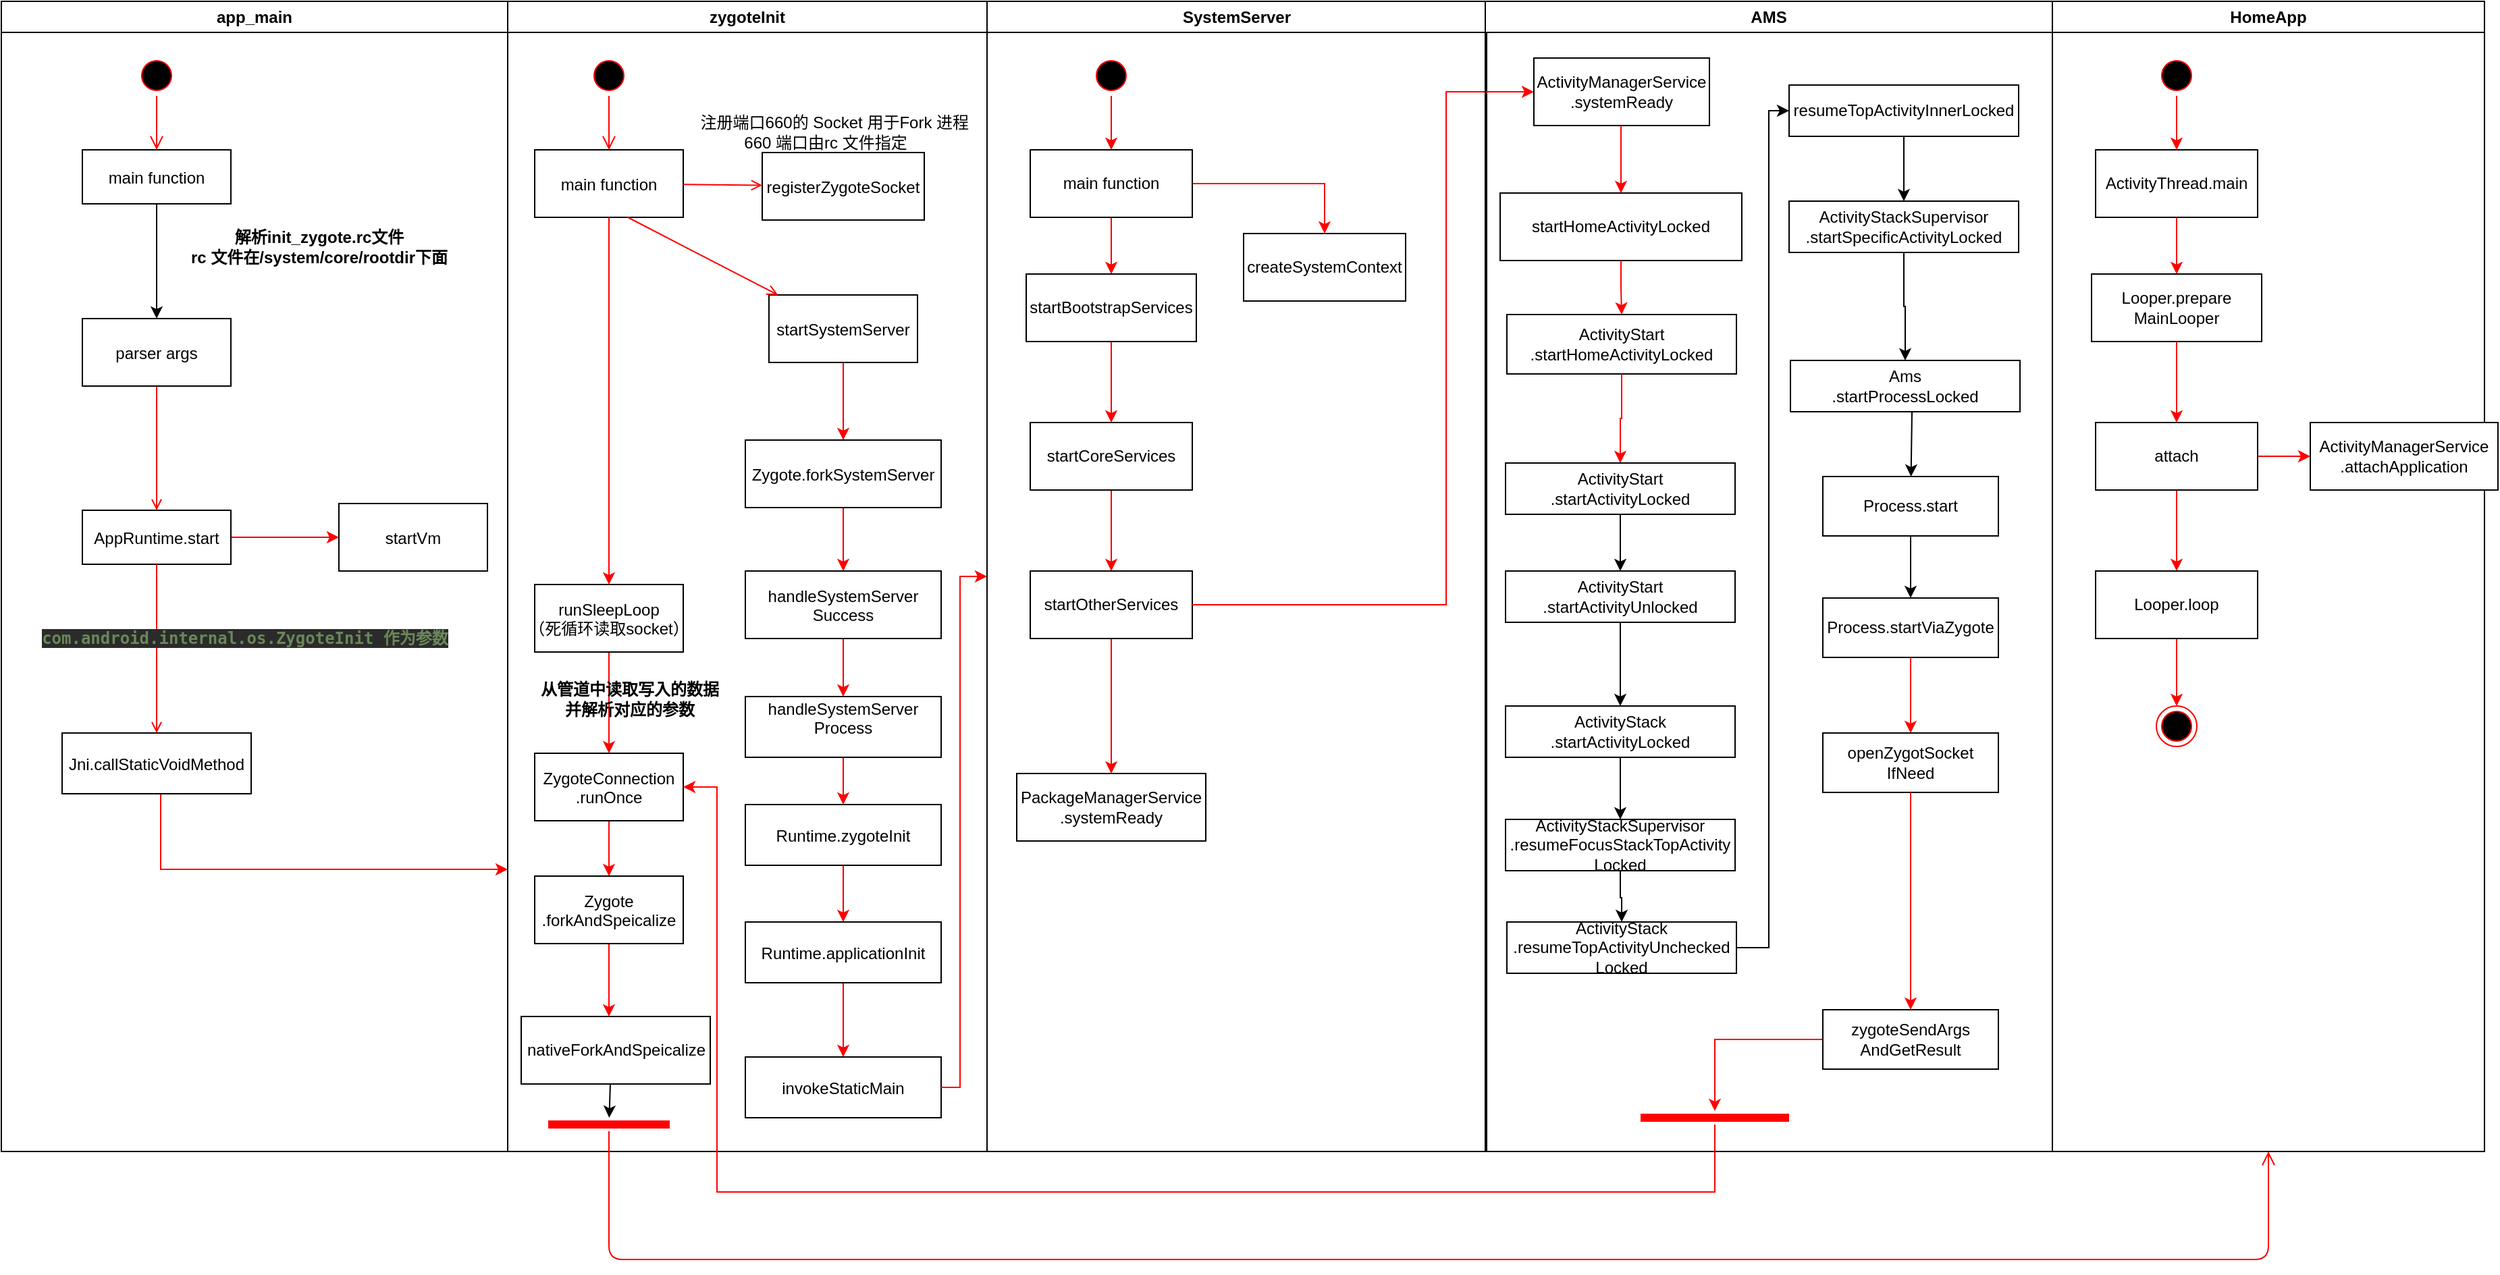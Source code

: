 <mxfile version="13.6.2" type="device"><diagram name="Page-1" id="e7e014a7-5840-1c2e-5031-d8a46d1fe8dd"><mxGraphModel dx="1382" dy="840" grid="1" gridSize="10" guides="1" tooltips="1" connect="1" arrows="1" fold="1" page="1" pageScale="1" pageWidth="1169" pageHeight="826" background="#ffffff" math="0" shadow="0"><root><mxCell id="0"/><mxCell id="1" parent="0"/><mxCell id="2" value="app_main" style="swimlane;whiteSpace=wrap" parent="1" vertex="1"><mxGeometry x="70" y="128" width="375" height="852" as="geometry"/></mxCell><mxCell id="5" value="" style="ellipse;shape=startState;fillColor=#000000;strokeColor=#ff0000;" parent="2" vertex="1"><mxGeometry x="100" y="40" width="30" height="30" as="geometry"/></mxCell><mxCell id="6" value="" style="edgeStyle=elbowEdgeStyle;elbow=horizontal;verticalAlign=bottom;endArrow=open;endSize=8;strokeColor=#FF0000;endFill=1;rounded=0" parent="2" source="5" target="7" edge="1"><mxGeometry x="100" y="40" as="geometry"><mxPoint x="115" y="110" as="targetPoint"/></mxGeometry></mxCell><mxCell id="hFxWJOIXiNCmopGFCP6V-69" value="" style="edgeStyle=orthogonalEdgeStyle;rounded=0;orthogonalLoop=1;jettySize=auto;html=1;strokeColor=#FF0000;" parent="2" source="8" target="hFxWJOIXiNCmopGFCP6V-68" edge="1"><mxGeometry relative="1" as="geometry"/></mxCell><mxCell id="7" value="main function" style="" parent="2" vertex="1"><mxGeometry x="60" y="110" width="110" height="40" as="geometry"/></mxCell><mxCell id="hFxWJOIXiNCmopGFCP6V-68" value="startVm" style="" parent="2" vertex="1"><mxGeometry x="250" y="372" width="110" height="50" as="geometry"/></mxCell><mxCell id="8" value="AppRuntime.start" style="" parent="2" vertex="1"><mxGeometry x="60" y="377" width="110" height="40" as="geometry"/></mxCell><mxCell id="9" value="" style="endArrow=open;strokeColor=#FF0000;endFill=1;rounded=0;exitX=0.5;exitY=1;exitDx=0;exitDy=0;" parent="2" source="roBABXU6Sl_SoBBlnBo4-43" target="8" edge="1"><mxGeometry relative="1" as="geometry"/></mxCell><mxCell id="hFxWJOIXiNCmopGFCP6V-76" value="" style="edgeStyle=orthogonalEdgeStyle;rounded=0;orthogonalLoop=1;jettySize=auto;html=1;strokeColor=#FF0000;entryX=1;entryY=0.5;entryDx=0;entryDy=0;" parent="2" source="10" edge="1"><mxGeometry relative="1" as="geometry"><mxPoint x="375" y="643" as="targetPoint"/><Array as="points"><mxPoint x="118" y="643"/></Array></mxGeometry></mxCell><mxCell id="10" value="Jni.callStaticVoidMethod" style="" parent="2" vertex="1"><mxGeometry x="45" y="542" width="140" height="45" as="geometry"/></mxCell><mxCell id="11" value="" style="endArrow=open;strokeColor=#FF0000;endFill=1;rounded=0" parent="2" source="8" target="10" edge="1"><mxGeometry relative="1" as="geometry"/></mxCell><mxCell id="roBABXU6Sl_SoBBlnBo4-42" value="&lt;b&gt;&lt;span style=&quot;color: rgb(106 , 135 , 89) ; background-color: rgb(43 , 43 , 43) ; font-family: &amp;#34;dejavu sans mono&amp;#34; ; font-size: 9pt&quot;&gt;com.android.internal.os.ZygoteInit 作为参数&lt;/span&gt;&lt;/b&gt;" style="text;html=1;align=center;verticalAlign=middle;resizable=0;points=[];autosize=1;" vertex="1" parent="2"><mxGeometry x="20" y="462" width="320" height="20" as="geometry"/></mxCell><mxCell id="roBABXU6Sl_SoBBlnBo4-43" value="parser args" style="" vertex="1" parent="2"><mxGeometry x="60" y="235" width="110" height="50" as="geometry"/></mxCell><mxCell id="roBABXU6Sl_SoBBlnBo4-44" value="" style="endArrow=classic;html=1;exitX=0.5;exitY=1;exitDx=0;exitDy=0;entryX=0.5;entryY=0;entryDx=0;entryDy=0;" edge="1" parent="2" source="7" target="roBABXU6Sl_SoBBlnBo4-43"><mxGeometry width="50" height="50" relative="1" as="geometry"><mxPoint x="90" y="222" as="sourcePoint"/><mxPoint x="140" y="172" as="targetPoint"/></mxGeometry></mxCell><mxCell id="roBABXU6Sl_SoBBlnBo4-45" value="&lt;b&gt;解析init_zygote.rc文件&lt;br&gt;rc 文件在/system/core/rootdir下面&lt;br&gt;&lt;/b&gt;" style="text;html=1;align=center;verticalAlign=middle;resizable=0;points=[];autosize=1;" vertex="1" parent="2"><mxGeometry x="130" y="167" width="210" height="30" as="geometry"/></mxCell><mxCell id="3" value="zygoteInit" style="swimlane;whiteSpace=wrap" parent="1" vertex="1"><mxGeometry x="445" y="128" width="355" height="852" as="geometry"/></mxCell><mxCell id="13" value="" style="ellipse;shape=startState;fillColor=#000000;strokeColor=#ff0000;" parent="3" vertex="1"><mxGeometry x="60" y="40" width="30" height="30" as="geometry"/></mxCell><mxCell id="14" value="" style="edgeStyle=elbowEdgeStyle;elbow=horizontal;verticalAlign=bottom;endArrow=open;endSize=8;strokeColor=#FF0000;endFill=1;rounded=0" parent="3" source="13" target="15" edge="1"><mxGeometry x="40" y="20" as="geometry"><mxPoint x="55" y="90" as="targetPoint"/></mxGeometry></mxCell><mxCell id="15" value="main function" style="" parent="3" vertex="1"><mxGeometry x="20" y="110" width="110" height="50" as="geometry"/></mxCell><mxCell id="16" value="registerZygoteSocket" style="" parent="3" vertex="1"><mxGeometry x="188.5" y="112" width="120" height="50" as="geometry"/></mxCell><mxCell id="17" value="" style="endArrow=open;strokeColor=#FF0000;endFill=1;rounded=0" parent="3" source="15" target="16" edge="1"><mxGeometry relative="1" as="geometry"/></mxCell><mxCell id="hFxWJOIXiNCmopGFCP6V-44" value="" style="edgeStyle=orthogonalEdgeStyle;rounded=0;orthogonalLoop=1;jettySize=auto;html=1;strokeColor=#FF0000;" parent="3" source="15" target="hFxWJOIXiNCmopGFCP6V-43" edge="1"><mxGeometry relative="1" as="geometry"><Array as="points"><mxPoint x="75" y="242"/><mxPoint x="75" y="242"/></Array></mxGeometry></mxCell><mxCell id="hFxWJOIXiNCmopGFCP6V-57" value="" style="edgeStyle=orthogonalEdgeStyle;rounded=0;orthogonalLoop=1;jettySize=auto;html=1;strokeColor=#FF0000;" parent="3" source="18" target="hFxWJOIXiNCmopGFCP6V-56" edge="1"><mxGeometry relative="1" as="geometry"/></mxCell><mxCell id="18" value="startSystemServer" style="" parent="3" vertex="1"><mxGeometry x="193.5" y="217.5" width="110" height="50" as="geometry"/></mxCell><mxCell id="hFxWJOIXiNCmopGFCP6V-59" value="" style="edgeStyle=orthogonalEdgeStyle;rounded=0;orthogonalLoop=1;jettySize=auto;html=1;strokeColor=#FF0000;" parent="3" source="hFxWJOIXiNCmopGFCP6V-56" target="hFxWJOIXiNCmopGFCP6V-58" edge="1"><mxGeometry relative="1" as="geometry"/></mxCell><mxCell id="hFxWJOIXiNCmopGFCP6V-56" value="Zygote.forkSystemServer" style="" parent="3" vertex="1"><mxGeometry x="176" y="325" width="145" height="50" as="geometry"/></mxCell><mxCell id="hFxWJOIXiNCmopGFCP6V-61" value="" style="edgeStyle=orthogonalEdgeStyle;rounded=0;orthogonalLoop=1;jettySize=auto;html=1;strokeColor=#FF0000;" parent="3" source="hFxWJOIXiNCmopGFCP6V-58" target="hFxWJOIXiNCmopGFCP6V-60" edge="1"><mxGeometry relative="1" as="geometry"/></mxCell><mxCell id="hFxWJOIXiNCmopGFCP6V-58" value="handleSystemServer&#10;Success" style="" parent="3" vertex="1"><mxGeometry x="176" y="422" width="145" height="50" as="geometry"/></mxCell><mxCell id="hFxWJOIXiNCmopGFCP6V-63" value="" style="edgeStyle=orthogonalEdgeStyle;rounded=0;orthogonalLoop=1;jettySize=auto;html=1;strokeColor=#FF0000;" parent="3" source="hFxWJOIXiNCmopGFCP6V-60" target="hFxWJOIXiNCmopGFCP6V-62" edge="1"><mxGeometry relative="1" as="geometry"/></mxCell><mxCell id="hFxWJOIXiNCmopGFCP6V-60" value="handleSystemServer&#10;Process&#10;" style="" parent="3" vertex="1"><mxGeometry x="176" y="515" width="145" height="45" as="geometry"/></mxCell><mxCell id="hFxWJOIXiNCmopGFCP6V-65" value="" style="edgeStyle=orthogonalEdgeStyle;rounded=0;orthogonalLoop=1;jettySize=auto;html=1;strokeColor=#FF0000;" parent="3" source="hFxWJOIXiNCmopGFCP6V-62" target="hFxWJOIXiNCmopGFCP6V-64" edge="1"><mxGeometry relative="1" as="geometry"/></mxCell><mxCell id="hFxWJOIXiNCmopGFCP6V-62" value="Runtime.zygoteInit" style="" parent="3" vertex="1"><mxGeometry x="176" y="595" width="145" height="45" as="geometry"/></mxCell><mxCell id="hFxWJOIXiNCmopGFCP6V-67" value="" style="edgeStyle=orthogonalEdgeStyle;rounded=0;orthogonalLoop=1;jettySize=auto;html=1;strokeColor=#FF0000;" parent="3" source="hFxWJOIXiNCmopGFCP6V-64" target="hFxWJOIXiNCmopGFCP6V-66" edge="1"><mxGeometry relative="1" as="geometry"/></mxCell><mxCell id="hFxWJOIXiNCmopGFCP6V-64" value="Runtime.applicationInit" style="" parent="3" vertex="1"><mxGeometry x="176" y="682" width="145" height="45" as="geometry"/></mxCell><mxCell id="hFxWJOIXiNCmopGFCP6V-66" value="invokeStaticMain" style="" parent="3" vertex="1"><mxGeometry x="176" y="782" width="145" height="45" as="geometry"/></mxCell><mxCell id="hFxWJOIXiNCmopGFCP6V-138" value="" style="edgeStyle=orthogonalEdgeStyle;rounded=0;orthogonalLoop=1;jettySize=auto;html=1;strokeColor=#FF0000;" parent="3" source="hFxWJOIXiNCmopGFCP6V-43" target="hFxWJOIXiNCmopGFCP6V-137" edge="1"><mxGeometry relative="1" as="geometry"/></mxCell><mxCell id="hFxWJOIXiNCmopGFCP6V-43" value="runSleepLoop&#10;（死循环读取socket）" style="" parent="3" vertex="1"><mxGeometry x="20" y="432" width="110" height="50" as="geometry"/></mxCell><mxCell id="hFxWJOIXiNCmopGFCP6V-144" value="" style="edgeStyle=orthogonalEdgeStyle;rounded=0;orthogonalLoop=1;jettySize=auto;html=1;strokeColor=#FF0000;" parent="3" source="hFxWJOIXiNCmopGFCP6V-137" target="hFxWJOIXiNCmopGFCP6V-143" edge="1"><mxGeometry relative="1" as="geometry"/></mxCell><mxCell id="hFxWJOIXiNCmopGFCP6V-137" value="ZygoteConnection&#10;.runOnce" style="" parent="3" vertex="1"><mxGeometry x="20" y="557" width="110" height="50" as="geometry"/></mxCell><mxCell id="hFxWJOIXiNCmopGFCP6V-158" value="" style="edgeStyle=orthogonalEdgeStyle;rounded=0;orthogonalLoop=1;jettySize=auto;html=1;strokeColor=#FF0000;" parent="3" source="hFxWJOIXiNCmopGFCP6V-143" edge="1"><mxGeometry relative="1" as="geometry"><mxPoint x="75" y="752" as="targetPoint"/></mxGeometry></mxCell><mxCell id="hFxWJOIXiNCmopGFCP6V-143" value="Zygote&#10;.forkAndSpeicalize" style="" parent="3" vertex="1"><mxGeometry x="20" y="648" width="110" height="50" as="geometry"/></mxCell><mxCell id="19" value="" style="endArrow=open;strokeColor=#FF0000;endFill=1;rounded=0;exitX=0.627;exitY=1;exitDx=0;exitDy=0;exitPerimeter=0;" parent="3" source="15" target="18" edge="1"><mxGeometry relative="1" as="geometry"/></mxCell><mxCell id="hFxWJOIXiNCmopGFCP6V-155" value="" style="shape=line;html=1;strokeWidth=6;strokeColor=#ff0000;" parent="3" vertex="1"><mxGeometry x="30" y="827" width="90" height="10" as="geometry"/></mxCell><mxCell id="roBABXU6Sl_SoBBlnBo4-46" value="&amp;nbsp; &amp;nbsp; 注册端口660的&amp;nbsp;&lt;span&gt;Socket 用于Fork 进程&lt;br&gt;660 端口由rc 文件指定&lt;br&gt;&lt;/span&gt;" style="text;html=1;align=center;verticalAlign=middle;resizable=0;points=[];autosize=1;" vertex="1" parent="3"><mxGeometry x="120" y="82" width="230" height="30" as="geometry"/></mxCell><mxCell id="roBABXU6Sl_SoBBlnBo4-47" value="&lt;b&gt;从管道中读取写入的数据&lt;br&gt;并解析对应的参数&lt;/b&gt;" style="text;html=1;align=center;verticalAlign=middle;resizable=0;points=[];autosize=1;" vertex="1" parent="3"><mxGeometry x="15" y="502" width="150" height="30" as="geometry"/></mxCell><mxCell id="roBABXU6Sl_SoBBlnBo4-48" value="nativeForkAndSpeicalize" style="html=1;" vertex="1" parent="3"><mxGeometry x="10" y="752" width="140" height="50" as="geometry"/></mxCell><mxCell id="roBABXU6Sl_SoBBlnBo4-49" value="" style="endArrow=classic;html=1;" edge="1" parent="3" target="hFxWJOIXiNCmopGFCP6V-155"><mxGeometry width="50" height="50" relative="1" as="geometry"><mxPoint x="76" y="802" as="sourcePoint"/><mxPoint x="105" y="792" as="targetPoint"/></mxGeometry></mxCell><mxCell id="4" value="SystemServer" style="swimlane;whiteSpace=wrap;startSize=23;" parent="1" vertex="1"><mxGeometry x="800" y="128" width="370" height="852" as="geometry"/></mxCell><mxCell id="hFxWJOIXiNCmopGFCP6V-79" value="" style="edgeStyle=orthogonalEdgeStyle;rounded=0;orthogonalLoop=1;jettySize=auto;html=1;strokeColor=#FF0000;" parent="4" source="hFxWJOIXiNCmopGFCP6V-70" target="hFxWJOIXiNCmopGFCP6V-78" edge="1"><mxGeometry relative="1" as="geometry"/></mxCell><mxCell id="hFxWJOIXiNCmopGFCP6V-140" value="" style="edgeStyle=orthogonalEdgeStyle;rounded=0;orthogonalLoop=1;jettySize=auto;html=1;strokeColor=#FF0000;" parent="4" source="hFxWJOIXiNCmopGFCP6V-70" target="hFxWJOIXiNCmopGFCP6V-139" edge="1"><mxGeometry relative="1" as="geometry"/></mxCell><mxCell id="hFxWJOIXiNCmopGFCP6V-70" value="main function" style="rounded=0;whiteSpace=wrap;html=1;" parent="4" vertex="1"><mxGeometry x="32" y="110" width="120" height="50" as="geometry"/></mxCell><mxCell id="hFxWJOIXiNCmopGFCP6V-139" value="createSystemContext" style="rounded=0;whiteSpace=wrap;html=1;" parent="4" vertex="1"><mxGeometry x="190" y="172" width="120" height="50" as="geometry"/></mxCell><mxCell id="hFxWJOIXiNCmopGFCP6V-81" value="" style="edgeStyle=orthogonalEdgeStyle;rounded=0;orthogonalLoop=1;jettySize=auto;html=1;strokeColor=#FF0000;" parent="4" source="hFxWJOIXiNCmopGFCP6V-78" target="hFxWJOIXiNCmopGFCP6V-80" edge="1"><mxGeometry relative="1" as="geometry"/></mxCell><mxCell id="hFxWJOIXiNCmopGFCP6V-78" value="startBootstrapServices" style="rounded=0;whiteSpace=wrap;html=1;" parent="4" vertex="1"><mxGeometry x="29" y="202" width="126" height="50" as="geometry"/></mxCell><mxCell id="hFxWJOIXiNCmopGFCP6V-83" value="" style="edgeStyle=orthogonalEdgeStyle;rounded=0;orthogonalLoop=1;jettySize=auto;html=1;strokeColor=#FF0000;" parent="4" source="hFxWJOIXiNCmopGFCP6V-80" target="hFxWJOIXiNCmopGFCP6V-82" edge="1"><mxGeometry relative="1" as="geometry"/></mxCell><mxCell id="hFxWJOIXiNCmopGFCP6V-80" value="startCoreServices" style="rounded=0;whiteSpace=wrap;html=1;" parent="4" vertex="1"><mxGeometry x="32" y="312" width="120" height="50" as="geometry"/></mxCell><mxCell id="hFxWJOIXiNCmopGFCP6V-86" value="" style="edgeStyle=orthogonalEdgeStyle;rounded=0;orthogonalLoop=1;jettySize=auto;html=1;strokeColor=#FF0000;entryX=0.5;entryY=0;entryDx=0;entryDy=0;" parent="4" source="hFxWJOIXiNCmopGFCP6V-82" target="hFxWJOIXiNCmopGFCP6V-93" edge="1"><mxGeometry relative="1" as="geometry"><mxPoint x="92" y="522" as="targetPoint"/></mxGeometry></mxCell><mxCell id="hFxWJOIXiNCmopGFCP6V-82" value="startOtherServices" style="rounded=0;whiteSpace=wrap;html=1;" parent="4" vertex="1"><mxGeometry x="32" y="422" width="120" height="50" as="geometry"/></mxCell><mxCell id="hFxWJOIXiNCmopGFCP6V-93" value="PackageManagerService&lt;br&gt;.systemReady&lt;br&gt;" style="rounded=0;whiteSpace=wrap;html=1;" parent="4" vertex="1"><mxGeometry x="22" y="572" width="140" height="50" as="geometry"/></mxCell><mxCell id="hFxWJOIXiNCmopGFCP6V-73" value="" style="edgeStyle=orthogonalEdgeStyle;rounded=0;orthogonalLoop=1;jettySize=auto;html=1;strokeColor=#FF0000;" parent="4" source="hFxWJOIXiNCmopGFCP6V-71" target="hFxWJOIXiNCmopGFCP6V-70" edge="1"><mxGeometry relative="1" as="geometry"/></mxCell><mxCell id="hFxWJOIXiNCmopGFCP6V-71" value="" style="ellipse;shape=startState;fillColor=#000000;strokeColor=#ff0000;" parent="4" vertex="1"><mxGeometry x="77" y="40" width="30" height="30" as="geometry"/></mxCell><mxCell id="hFxWJOIXiNCmopGFCP6V-103" value="HomeApp" style="swimlane;whiteSpace=wrap;startSize=23;" parent="1" vertex="1"><mxGeometry x="1589" y="128" width="320" height="852" as="geometry"/></mxCell><mxCell id="hFxWJOIXiNCmopGFCP6V-104" value="" style="edgeStyle=orthogonalEdgeStyle;rounded=0;orthogonalLoop=1;jettySize=auto;html=1;strokeColor=#FF0000;" parent="hFxWJOIXiNCmopGFCP6V-103" source="hFxWJOIXiNCmopGFCP6V-105" target="hFxWJOIXiNCmopGFCP6V-107" edge="1"><mxGeometry relative="1" as="geometry"/></mxCell><mxCell id="hFxWJOIXiNCmopGFCP6V-105" value="ActivityThread.main" style="rounded=0;whiteSpace=wrap;html=1;" parent="hFxWJOIXiNCmopGFCP6V-103" vertex="1"><mxGeometry x="32" y="110" width="120" height="50" as="geometry"/></mxCell><mxCell id="hFxWJOIXiNCmopGFCP6V-106" value="" style="edgeStyle=orthogonalEdgeStyle;rounded=0;orthogonalLoop=1;jettySize=auto;html=1;strokeColor=#FF0000;" parent="hFxWJOIXiNCmopGFCP6V-103" source="hFxWJOIXiNCmopGFCP6V-107" target="hFxWJOIXiNCmopGFCP6V-109" edge="1"><mxGeometry relative="1" as="geometry"/></mxCell><mxCell id="hFxWJOIXiNCmopGFCP6V-107" value="Looper.prepare&lt;br&gt;MainLooper" style="rounded=0;whiteSpace=wrap;html=1;" parent="hFxWJOIXiNCmopGFCP6V-103" vertex="1"><mxGeometry x="29" y="202" width="126" height="50" as="geometry"/></mxCell><mxCell id="hFxWJOIXiNCmopGFCP6V-108" value="" style="edgeStyle=orthogonalEdgeStyle;rounded=0;orthogonalLoop=1;jettySize=auto;html=1;strokeColor=#FF0000;" parent="hFxWJOIXiNCmopGFCP6V-103" source="hFxWJOIXiNCmopGFCP6V-109" target="hFxWJOIXiNCmopGFCP6V-111" edge="1"><mxGeometry relative="1" as="geometry"/></mxCell><mxCell id="hFxWJOIXiNCmopGFCP6V-146" value="" style="edgeStyle=orthogonalEdgeStyle;rounded=0;orthogonalLoop=1;jettySize=auto;html=1;strokeColor=#FF0000;" parent="hFxWJOIXiNCmopGFCP6V-103" source="hFxWJOIXiNCmopGFCP6V-109" target="hFxWJOIXiNCmopGFCP6V-145" edge="1"><mxGeometry relative="1" as="geometry"/></mxCell><mxCell id="hFxWJOIXiNCmopGFCP6V-109" value="attach" style="rounded=0;whiteSpace=wrap;html=1;" parent="hFxWJOIXiNCmopGFCP6V-103" vertex="1"><mxGeometry x="32" y="312" width="120" height="50" as="geometry"/></mxCell><mxCell id="hFxWJOIXiNCmopGFCP6V-145" value="ActivityManagerService&lt;br&gt;.attachApplication&lt;br&gt;" style="rounded=0;whiteSpace=wrap;html=1;" parent="hFxWJOIXiNCmopGFCP6V-103" vertex="1"><mxGeometry x="191" y="312" width="139" height="50" as="geometry"/></mxCell><mxCell id="hFxWJOIXiNCmopGFCP6V-110" value="" style="edgeStyle=orthogonalEdgeStyle;rounded=0;orthogonalLoop=1;jettySize=auto;html=1;strokeColor=#FF0000;entryX=0.5;entryY=0;entryDx=0;entryDy=0;" parent="hFxWJOIXiNCmopGFCP6V-103" source="hFxWJOIXiNCmopGFCP6V-111" target="hFxWJOIXiNCmopGFCP6V-124" edge="1"><mxGeometry relative="1" as="geometry"><mxPoint x="92" y="522" as="targetPoint"/></mxGeometry></mxCell><mxCell id="hFxWJOIXiNCmopGFCP6V-111" value="Looper.loop" style="rounded=0;whiteSpace=wrap;html=1;" parent="hFxWJOIXiNCmopGFCP6V-103" vertex="1"><mxGeometry x="32" y="422" width="120" height="50" as="geometry"/></mxCell><mxCell id="hFxWJOIXiNCmopGFCP6V-112" value="" style="edgeStyle=orthogonalEdgeStyle;rounded=0;orthogonalLoop=1;jettySize=auto;html=1;strokeColor=#FF0000;" parent="hFxWJOIXiNCmopGFCP6V-103" edge="1"><mxGeometry relative="1" as="geometry"><mxPoint x="92" y="572" as="sourcePoint"/></mxGeometry></mxCell><mxCell id="hFxWJOIXiNCmopGFCP6V-114" value="" style="edgeStyle=orthogonalEdgeStyle;rounded=0;orthogonalLoop=1;jettySize=auto;html=1;strokeColor=#FF0000;entryX=0;entryY=0.5;entryDx=0;entryDy=0;" parent="hFxWJOIXiNCmopGFCP6V-103" edge="1"><mxGeometry relative="1" as="geometry"><mxPoint x="162" y="647" as="sourcePoint"/><Array as="points"><mxPoint x="180" y="647"/><mxPoint x="180" y="471"/></Array></mxGeometry></mxCell><mxCell id="hFxWJOIXiNCmopGFCP6V-116" value="" style="edgeStyle=orthogonalEdgeStyle;rounded=0;orthogonalLoop=1;jettySize=auto;html=1;strokeColor=#FF0000;" parent="hFxWJOIXiNCmopGFCP6V-103" edge="1"><mxGeometry relative="1" as="geometry"><mxPoint x="265" y="536" as="targetPoint"/></mxGeometry></mxCell><mxCell id="hFxWJOIXiNCmopGFCP6V-118" value="" style="edgeStyle=orthogonalEdgeStyle;rounded=0;orthogonalLoop=1;jettySize=auto;html=1;strokeColor=#FF0000;" parent="hFxWJOIXiNCmopGFCP6V-103" edge="1"><mxGeometry relative="1" as="geometry"><mxPoint x="265" y="641" as="targetPoint"/></mxGeometry></mxCell><mxCell id="hFxWJOIXiNCmopGFCP6V-122" value="" style="edgeStyle=orthogonalEdgeStyle;rounded=0;orthogonalLoop=1;jettySize=auto;html=1;strokeColor=#FF0000;" parent="hFxWJOIXiNCmopGFCP6V-103" source="hFxWJOIXiNCmopGFCP6V-123" target="hFxWJOIXiNCmopGFCP6V-105" edge="1"><mxGeometry relative="1" as="geometry"/></mxCell><mxCell id="hFxWJOIXiNCmopGFCP6V-123" value="" style="ellipse;shape=startState;fillColor=#000000;strokeColor=#ff0000;" parent="hFxWJOIXiNCmopGFCP6V-103" vertex="1"><mxGeometry x="77" y="40" width="30" height="30" as="geometry"/></mxCell><mxCell id="hFxWJOIXiNCmopGFCP6V-124" value="" style="ellipse;html=1;shape=endState;fillColor=#000000;strokeColor=#ff0000;" parent="hFxWJOIXiNCmopGFCP6V-103" vertex="1"><mxGeometry x="77" y="522" width="30" height="30" as="geometry"/></mxCell><mxCell id="hFxWJOIXiNCmopGFCP6V-74" value="" style="edgeStyle=orthogonalEdgeStyle;rounded=0;orthogonalLoop=1;jettySize=auto;html=1;strokeColor=#FF0000;" parent="1" source="hFxWJOIXiNCmopGFCP6V-66" target="4" edge="1"><mxGeometry relative="1" as="geometry"><Array as="points"><mxPoint x="780" y="933"/><mxPoint x="780" y="554"/></Array></mxGeometry></mxCell><mxCell id="hFxWJOIXiNCmopGFCP6V-154" value="" style="edgeStyle=orthogonalEdgeStyle;rounded=0;orthogonalLoop=1;jettySize=auto;html=1;strokeColor=#FF0000;entryX=1;entryY=0.5;entryDx=0;entryDy=0;" parent="1" source="hFxWJOIXiNCmopGFCP6V-149" target="hFxWJOIXiNCmopGFCP6V-137" edge="1"><mxGeometry relative="1" as="geometry"><mxPoint x="1065" y="1023" as="targetPoint"/><Array as="points"><mxPoint x="1339" y="1010"/><mxPoint x="600" y="1010"/><mxPoint x="600" y="710"/></Array></mxGeometry></mxCell><mxCell id="hFxWJOIXiNCmopGFCP6V-156" value="" style="edgeStyle=orthogonalEdgeStyle;html=1;verticalAlign=bottom;endArrow=open;endSize=8;strokeColor=#ff0000;entryX=0.5;entryY=1;entryDx=0;entryDy=0;" parent="1" source="hFxWJOIXiNCmopGFCP6V-155" target="hFxWJOIXiNCmopGFCP6V-103" edge="1"><mxGeometry relative="1" as="geometry"><mxPoint x="545" y="1012.5" as="targetPoint"/><Array as="points"><mxPoint x="520" y="1060"/><mxPoint x="1749" y="1060"/></Array></mxGeometry></mxCell><mxCell id="hFxWJOIXiNCmopGFCP6V-128" value="" style="edgeStyle=orthogonalEdgeStyle;rounded=0;orthogonalLoop=1;jettySize=auto;html=1;strokeColor=#FF0000;exitX=1;exitY=0.5;exitDx=0;exitDy=0;" parent="1" source="hFxWJOIXiNCmopGFCP6V-82" target="hFxWJOIXiNCmopGFCP6V-91" edge="1"><mxGeometry relative="1" as="geometry"><Array as="points"><mxPoint x="1140" y="575"/><mxPoint x="1140" y="195"/></Array></mxGeometry></mxCell><mxCell id="roBABXU6Sl_SoBBlnBo4-65" value="Ams&lt;br&gt;.startProcessLocked" style="rounded=0;whiteSpace=wrap;html=1;" vertex="1" parent="1"><mxGeometry x="1395" y="394" width="170" height="38" as="geometry"/></mxCell><mxCell id="roBABXU6Sl_SoBBlnBo4-66" value="" style="edgeStyle=orthogonalEdgeStyle;rounded=0;orthogonalLoop=1;jettySize=auto;html=1;" edge="1" parent="1" source="roBABXU6Sl_SoBBlnBo4-63" target="roBABXU6Sl_SoBBlnBo4-65"><mxGeometry relative="1" as="geometry"/></mxCell><mxCell id="roBABXU6Sl_SoBBlnBo4-51" value="" style="endArrow=classic;html=1;" edge="1" parent="1" target="hFxWJOIXiNCmopGFCP6V-129"><mxGeometry width="50" height="50" relative="1" as="geometry"><mxPoint x="1485" y="432" as="sourcePoint"/><mxPoint x="1515" y="630" as="targetPoint"/></mxGeometry></mxCell><mxCell id="roBABXU6Sl_SoBBlnBo4-23" value="AMS" style="swimlane;whiteSpace=wrap;startSize=23;" vertex="1" parent="1"><mxGeometry x="1169" y="128" width="420" height="852" as="geometry"/></mxCell><mxCell id="roBABXU6Sl_SoBBlnBo4-34" value="" style="edgeStyle=orthogonalEdgeStyle;rounded=0;orthogonalLoop=1;jettySize=auto;html=1;strokeColor=#FF0000;" edge="1" parent="roBABXU6Sl_SoBBlnBo4-23"><mxGeometry relative="1" as="geometry"><mxPoint x="92" y="572" as="sourcePoint"/></mxGeometry></mxCell><mxCell id="roBABXU6Sl_SoBBlnBo4-35" value="" style="edgeStyle=orthogonalEdgeStyle;rounded=0;orthogonalLoop=1;jettySize=auto;html=1;strokeColor=#FF0000;entryX=0;entryY=0.5;entryDx=0;entryDy=0;" edge="1" parent="roBABXU6Sl_SoBBlnBo4-23"><mxGeometry relative="1" as="geometry"><mxPoint x="162" y="647" as="sourcePoint"/><Array as="points"><mxPoint x="180" y="647"/><mxPoint x="180" y="471"/></Array></mxGeometry></mxCell><mxCell id="roBABXU6Sl_SoBBlnBo4-36" value="" style="edgeStyle=orthogonalEdgeStyle;rounded=0;orthogonalLoop=1;jettySize=auto;html=1;strokeColor=#FF0000;" edge="1" parent="roBABXU6Sl_SoBBlnBo4-23"><mxGeometry relative="1" as="geometry"><mxPoint x="265" y="536" as="targetPoint"/></mxGeometry></mxCell><mxCell id="roBABXU6Sl_SoBBlnBo4-37" value="" style="edgeStyle=orthogonalEdgeStyle;rounded=0;orthogonalLoop=1;jettySize=auto;html=1;strokeColor=#FF0000;" edge="1" parent="roBABXU6Sl_SoBBlnBo4-23"><mxGeometry relative="1" as="geometry"><mxPoint x="265" y="641" as="targetPoint"/></mxGeometry></mxCell><mxCell id="hFxWJOIXiNCmopGFCP6V-97" value="startHomeActivityLocked" style="rounded=0;whiteSpace=wrap;html=1;" parent="roBABXU6Sl_SoBBlnBo4-23" vertex="1"><mxGeometry x="11" y="142" width="179" height="50" as="geometry"/></mxCell><mxCell id="hFxWJOIXiNCmopGFCP6V-126" value="ActivityStart&lt;br&gt;.startHomeActivityLocked" style="rounded=0;whiteSpace=wrap;html=1;" parent="roBABXU6Sl_SoBBlnBo4-23" vertex="1"><mxGeometry x="16" y="232" width="170" height="44" as="geometry"/></mxCell><mxCell id="hFxWJOIXiNCmopGFCP6V-127" value="" style="edgeStyle=orthogonalEdgeStyle;rounded=0;orthogonalLoop=1;jettySize=auto;html=1;strokeColor=#FF0000;" parent="roBABXU6Sl_SoBBlnBo4-23" source="hFxWJOIXiNCmopGFCP6V-97" target="hFxWJOIXiNCmopGFCP6V-126" edge="1"><mxGeometry relative="1" as="geometry"/></mxCell><mxCell id="hFxWJOIXiNCmopGFCP6V-129" value="Process.start&lt;br&gt;" style="rounded=0;whiteSpace=wrap;html=1;" parent="roBABXU6Sl_SoBBlnBo4-23" vertex="1"><mxGeometry x="250" y="352" width="130" height="44" as="geometry"/></mxCell><mxCell id="hFxWJOIXiNCmopGFCP6V-130" value="" style="edgeStyle=orthogonalEdgeStyle;rounded=0;orthogonalLoop=1;jettySize=auto;html=1;strokeColor=#FF0000;entryX=0.5;entryY=0;entryDx=0;entryDy=0;" parent="roBABXU6Sl_SoBBlnBo4-23" source="hFxWJOIXiNCmopGFCP6V-126" target="roBABXU6Sl_SoBBlnBo4-52" edge="1"><mxGeometry relative="1" as="geometry"><mxPoint x="100" y="332" as="targetPoint"/></mxGeometry></mxCell><mxCell id="hFxWJOIXiNCmopGFCP6V-131" value="openZygotSocket&lt;br&gt;IfNeed&lt;br&gt;" style="rounded=0;whiteSpace=wrap;html=1;" parent="roBABXU6Sl_SoBBlnBo4-23" vertex="1"><mxGeometry x="250" y="542" width="130" height="44" as="geometry"/></mxCell><mxCell id="hFxWJOIXiNCmopGFCP6V-152" value="" style="edgeStyle=orthogonalEdgeStyle;rounded=0;orthogonalLoop=1;jettySize=auto;html=1;strokeColor=#FF0000;" parent="roBABXU6Sl_SoBBlnBo4-23" source="hFxWJOIXiNCmopGFCP6V-133" edge="1" target="hFxWJOIXiNCmopGFCP6V-149"><mxGeometry relative="1" as="geometry"><mxPoint x="170" y="524" as="targetPoint"/></mxGeometry></mxCell><mxCell id="hFxWJOIXiNCmopGFCP6V-133" value="zygoteSendArgs&lt;br&gt;AndGetResult&lt;br&gt;" style="rounded=0;whiteSpace=wrap;html=1;" parent="roBABXU6Sl_SoBBlnBo4-23" vertex="1"><mxGeometry x="250" y="747" width="130" height="44" as="geometry"/></mxCell><mxCell id="hFxWJOIXiNCmopGFCP6V-134" value="" style="edgeStyle=orthogonalEdgeStyle;rounded=0;orthogonalLoop=1;jettySize=auto;html=1;strokeColor=#FF0000;exitX=0.5;exitY=1;exitDx=0;exitDy=0;" parent="roBABXU6Sl_SoBBlnBo4-23" source="hFxWJOIXiNCmopGFCP6V-131" target="hFxWJOIXiNCmopGFCP6V-133" edge="1"><mxGeometry relative="1" as="geometry"><mxPoint x="315" y="672" as="sourcePoint"/></mxGeometry></mxCell><mxCell id="hFxWJOIXiNCmopGFCP6V-149" value="" style="shape=line;html=1;strokeWidth=6;strokeColor=#ff0000;" parent="roBABXU6Sl_SoBBlnBo4-23" vertex="1"><mxGeometry x="115" y="822" width="110" height="10" as="geometry"/></mxCell><mxCell id="hFxWJOIXiNCmopGFCP6V-91" value="ActivityManagerService&lt;br&gt;.systemReady&lt;br&gt;" style="rounded=0;whiteSpace=wrap;html=1;" parent="roBABXU6Sl_SoBBlnBo4-23" vertex="1"><mxGeometry x="36" y="42" width="130" height="50" as="geometry"/></mxCell><mxCell id="hFxWJOIXiNCmopGFCP6V-96" value="" style="edgeStyle=orthogonalEdgeStyle;rounded=0;orthogonalLoop=1;jettySize=auto;html=1;strokeColor=#FF0000;entryX=0.5;entryY=0;entryDx=0;entryDy=0;" parent="roBABXU6Sl_SoBBlnBo4-23" source="hFxWJOIXiNCmopGFCP6V-91" target="hFxWJOIXiNCmopGFCP6V-97" edge="1"><mxGeometry relative="1" as="geometry"><mxPoint x="-238" y="130" as="targetPoint"/><Array as="points"><mxPoint x="101" y="97"/></Array></mxGeometry></mxCell><mxCell id="roBABXU6Sl_SoBBlnBo4-52" value="ActivityStart&lt;br&gt;.startActivityLocked" style="rounded=0;whiteSpace=wrap;html=1;" vertex="1" parent="roBABXU6Sl_SoBBlnBo4-23"><mxGeometry x="15" y="342" width="170" height="38" as="geometry"/></mxCell><mxCell id="roBABXU6Sl_SoBBlnBo4-53" value="ActivityStart&lt;br&gt;.&lt;span&gt;startActivityUnlocked&lt;/span&gt;" style="rounded=0;whiteSpace=wrap;html=1;" vertex="1" parent="roBABXU6Sl_SoBBlnBo4-23"><mxGeometry x="15" y="422" width="170" height="38" as="geometry"/></mxCell><mxCell id="roBABXU6Sl_SoBBlnBo4-54" value="" style="edgeStyle=orthogonalEdgeStyle;rounded=0;orthogonalLoop=1;jettySize=auto;html=1;" edge="1" parent="roBABXU6Sl_SoBBlnBo4-23" source="roBABXU6Sl_SoBBlnBo4-52" target="roBABXU6Sl_SoBBlnBo4-53"><mxGeometry relative="1" as="geometry"/></mxCell><mxCell id="roBABXU6Sl_SoBBlnBo4-55" value="ActivityStack&lt;br&gt;.&lt;span&gt;startActivityLocked&lt;/span&gt;" style="rounded=0;whiteSpace=wrap;html=1;" vertex="1" parent="roBABXU6Sl_SoBBlnBo4-23"><mxGeometry x="15" y="522" width="170" height="38" as="geometry"/></mxCell><mxCell id="roBABXU6Sl_SoBBlnBo4-56" value="" style="edgeStyle=orthogonalEdgeStyle;rounded=0;orthogonalLoop=1;jettySize=auto;html=1;" edge="1" parent="roBABXU6Sl_SoBBlnBo4-23" source="roBABXU6Sl_SoBBlnBo4-53" target="roBABXU6Sl_SoBBlnBo4-55"><mxGeometry relative="1" as="geometry"/></mxCell><mxCell id="roBABXU6Sl_SoBBlnBo4-57" value="ActivityStackSupervisor&lt;br&gt;.resumeFocusStackTopActivity&lt;br&gt;Locked" style="rounded=0;whiteSpace=wrap;html=1;" vertex="1" parent="roBABXU6Sl_SoBBlnBo4-23"><mxGeometry x="15" y="606" width="170" height="38" as="geometry"/></mxCell><mxCell id="roBABXU6Sl_SoBBlnBo4-58" value="" style="edgeStyle=orthogonalEdgeStyle;rounded=0;orthogonalLoop=1;jettySize=auto;html=1;" edge="1" parent="roBABXU6Sl_SoBBlnBo4-23" source="roBABXU6Sl_SoBBlnBo4-55" target="roBABXU6Sl_SoBBlnBo4-57"><mxGeometry relative="1" as="geometry"/></mxCell><mxCell id="roBABXU6Sl_SoBBlnBo4-59" value="ActivityStack&lt;br&gt;.resumeTopActivityUnchecked&lt;br&gt;Locked" style="rounded=0;whiteSpace=wrap;html=1;" vertex="1" parent="roBABXU6Sl_SoBBlnBo4-23"><mxGeometry x="16" y="682" width="170" height="38" as="geometry"/></mxCell><mxCell id="roBABXU6Sl_SoBBlnBo4-60" value="" style="edgeStyle=orthogonalEdgeStyle;rounded=0;orthogonalLoop=1;jettySize=auto;html=1;" edge="1" parent="roBABXU6Sl_SoBBlnBo4-23" source="roBABXU6Sl_SoBBlnBo4-57" target="roBABXU6Sl_SoBBlnBo4-59"><mxGeometry relative="1" as="geometry"/></mxCell><mxCell id="roBABXU6Sl_SoBBlnBo4-61" value="resumeTopActivityInnerLocked" style="rounded=0;whiteSpace=wrap;html=1;" vertex="1" parent="roBABXU6Sl_SoBBlnBo4-23"><mxGeometry x="225" y="62" width="170" height="38" as="geometry"/></mxCell><mxCell id="roBABXU6Sl_SoBBlnBo4-62" value="" style="edgeStyle=orthogonalEdgeStyle;rounded=0;orthogonalLoop=1;jettySize=auto;html=1;" edge="1" parent="roBABXU6Sl_SoBBlnBo4-23" source="roBABXU6Sl_SoBBlnBo4-59" target="roBABXU6Sl_SoBBlnBo4-61"><mxGeometry relative="1" as="geometry"><Array as="points"><mxPoint x="210" y="701"/><mxPoint x="210" y="81"/></Array></mxGeometry></mxCell><mxCell id="roBABXU6Sl_SoBBlnBo4-63" value="ActivityStackSupervisor&lt;br&gt;.startSpecificActivityLocked" style="rounded=0;whiteSpace=wrap;html=1;" vertex="1" parent="roBABXU6Sl_SoBBlnBo4-23"><mxGeometry x="225" y="148" width="170" height="38" as="geometry"/></mxCell><mxCell id="roBABXU6Sl_SoBBlnBo4-64" value="" style="edgeStyle=orthogonalEdgeStyle;rounded=0;orthogonalLoop=1;jettySize=auto;html=1;" edge="1" parent="roBABXU6Sl_SoBBlnBo4-23" source="roBABXU6Sl_SoBBlnBo4-61" target="roBABXU6Sl_SoBBlnBo4-63"><mxGeometry relative="1" as="geometry"/></mxCell><mxCell id="roBABXU6Sl_SoBBlnBo4-67" value="Process.startViaZygote" style="rounded=0;whiteSpace=wrap;html=1;" vertex="1" parent="roBABXU6Sl_SoBBlnBo4-23"><mxGeometry x="250" y="442" width="130" height="44" as="geometry"/></mxCell><mxCell id="roBABXU6Sl_SoBBlnBo4-68" value="" style="edgeStyle=orthogonalEdgeStyle;rounded=0;orthogonalLoop=1;jettySize=auto;html=1;" edge="1" parent="roBABXU6Sl_SoBBlnBo4-23" source="hFxWJOIXiNCmopGFCP6V-129" target="roBABXU6Sl_SoBBlnBo4-67"><mxGeometry relative="1" as="geometry"/></mxCell><mxCell id="roBABXU6Sl_SoBBlnBo4-69" value="" style="edgeStyle=orthogonalEdgeStyle;rounded=0;orthogonalLoop=1;jettySize=auto;html=1;strokeColor=#FF0000;exitX=0.5;exitY=1;exitDx=0;exitDy=0;entryX=0.5;entryY=0;entryDx=0;entryDy=0;" edge="1" parent="roBABXU6Sl_SoBBlnBo4-23" source="roBABXU6Sl_SoBBlnBo4-67" target="hFxWJOIXiNCmopGFCP6V-131"><mxGeometry relative="1" as="geometry"><mxPoint x="325" y="596" as="sourcePoint"/><mxPoint x="325" y="662" as="targetPoint"/><Array as="points"><mxPoint x="315" y="512"/><mxPoint x="315" y="512"/></Array></mxGeometry></mxCell></root></mxGraphModel></diagram></mxfile>
